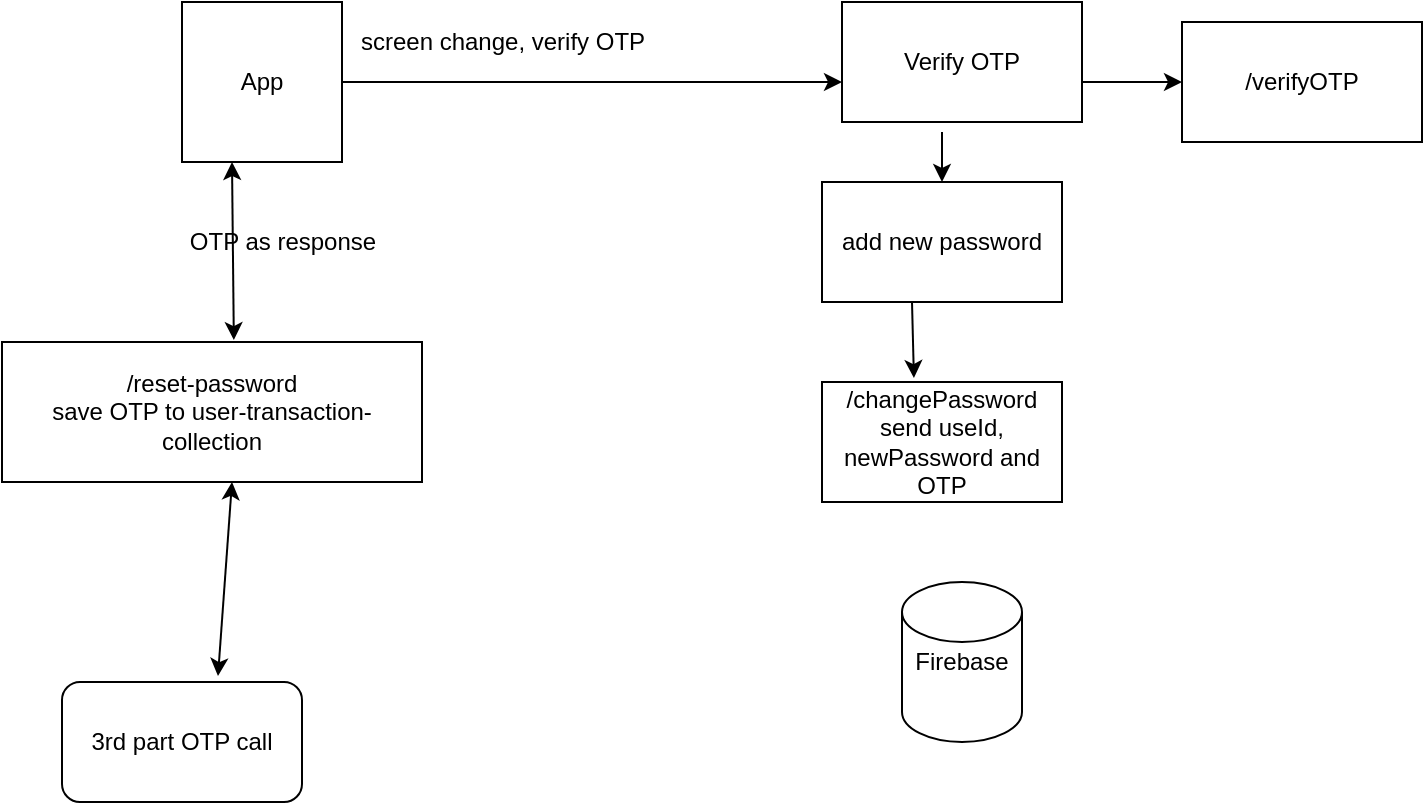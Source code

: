 <mxfile version="13.6.2" type="github"><diagram id="j13b55JHu1ii1DExRu0w" name="Page-1"><mxGraphModel dx="1186" dy="764" grid="1" gridSize="10" guides="1" tooltips="1" connect="1" arrows="1" fold="1" page="1" pageScale="1" pageWidth="850" pageHeight="1100" math="0" shadow="0"><root><mxCell id="0"/><mxCell id="1" parent="0"/><mxCell id="eASyahYvygHrLSWtb84y-1" value="/reset-password&lt;br&gt;save OTP to user-transaction-collection" style="rounded=0;whiteSpace=wrap;html=1;" parent="1" vertex="1"><mxGeometry x="60" y="200" width="210" height="70" as="geometry"/></mxCell><mxCell id="eASyahYvygHrLSWtb84y-2" value="3rd part OTP call" style="rounded=1;whiteSpace=wrap;html=1;" parent="1" vertex="1"><mxGeometry x="90" y="370" width="120" height="60" as="geometry"/></mxCell><mxCell id="eASyahYvygHrLSWtb84y-3" value="" style="endArrow=classic;startArrow=classic;html=1;exitX=0.65;exitY=-0.05;exitDx=0;exitDy=0;exitPerimeter=0;" parent="1" source="eASyahYvygHrLSWtb84y-2" edge="1"><mxGeometry width="50" height="50" relative="1" as="geometry"><mxPoint x="125" y="320" as="sourcePoint"/><mxPoint x="175" y="270" as="targetPoint"/></mxGeometry></mxCell><mxCell id="eASyahYvygHrLSWtb84y-4" value="App" style="whiteSpace=wrap;html=1;aspect=fixed;" parent="1" vertex="1"><mxGeometry x="150" y="30" width="80" height="80" as="geometry"/></mxCell><mxCell id="eASyahYvygHrLSWtb84y-5" value="" style="endArrow=classic;startArrow=classic;html=1;exitX=0.552;exitY=-0.014;exitDx=0;exitDy=0;exitPerimeter=0;" parent="1" source="eASyahYvygHrLSWtb84y-1" edge="1"><mxGeometry width="50" height="50" relative="1" as="geometry"><mxPoint x="125" y="160" as="sourcePoint"/><mxPoint x="175" y="110" as="targetPoint"/></mxGeometry></mxCell><mxCell id="eASyahYvygHrLSWtb84y-6" value="OTP as response" style="text;html=1;align=center;verticalAlign=middle;resizable=0;points=[];autosize=1;" parent="1" vertex="1"><mxGeometry x="145" y="140" width="110" height="20" as="geometry"/></mxCell><mxCell id="eASyahYvygHrLSWtb84y-7" value="" style="endArrow=classic;html=1;" parent="1" edge="1"><mxGeometry width="50" height="50" relative="1" as="geometry"><mxPoint x="230" y="70" as="sourcePoint"/><mxPoint x="480" y="70" as="targetPoint"/></mxGeometry></mxCell><mxCell id="eASyahYvygHrLSWtb84y-8" value="screen change, verify OTP" style="text;html=1;align=center;verticalAlign=middle;resizable=0;points=[];autosize=1;" parent="1" vertex="1"><mxGeometry x="230" y="40" width="160" height="20" as="geometry"/></mxCell><mxCell id="eASyahYvygHrLSWtb84y-9" value="Verify OTP" style="rounded=0;whiteSpace=wrap;html=1;" parent="1" vertex="1"><mxGeometry x="480" y="30" width="120" height="60" as="geometry"/></mxCell><mxCell id="eASyahYvygHrLSWtb84y-10" value="add new password" style="rounded=0;whiteSpace=wrap;html=1;" parent="1" vertex="1"><mxGeometry x="470" y="120" width="120" height="60" as="geometry"/></mxCell><mxCell id="eASyahYvygHrLSWtb84y-11" value="" style="endArrow=classic;html=1;entryX=0.5;entryY=0;entryDx=0;entryDy=0;" parent="1" target="eASyahYvygHrLSWtb84y-10" edge="1"><mxGeometry width="50" height="50" relative="1" as="geometry"><mxPoint x="530" y="95" as="sourcePoint"/><mxPoint x="580" y="45" as="targetPoint"/></mxGeometry></mxCell><mxCell id="eASyahYvygHrLSWtb84y-12" value="/changePassword&lt;br&gt;send useId, newPassword and OTP" style="rounded=0;whiteSpace=wrap;html=1;" parent="1" vertex="1"><mxGeometry x="470" y="220" width="120" height="60" as="geometry"/></mxCell><mxCell id="eASyahYvygHrLSWtb84y-13" value="" style="endArrow=classic;html=1;entryX=0.383;entryY=-0.033;entryDx=0;entryDy=0;entryPerimeter=0;" parent="1" target="eASyahYvygHrLSWtb84y-12" edge="1"><mxGeometry width="50" height="50" relative="1" as="geometry"><mxPoint x="515" y="180" as="sourcePoint"/><mxPoint x="565" y="130" as="targetPoint"/></mxGeometry></mxCell><mxCell id="eASyahYvygHrLSWtb84y-14" value="Firebase" style="shape=cylinder2;whiteSpace=wrap;html=1;boundedLbl=1;backgroundOutline=1;size=15;" parent="1" vertex="1"><mxGeometry x="510" y="320" width="60" height="80" as="geometry"/></mxCell><mxCell id="eASyahYvygHrLSWtb84y-15" value="" style="endArrow=classic;html=1;" parent="1" target="eASyahYvygHrLSWtb84y-16" edge="1"><mxGeometry width="50" height="50" relative="1" as="geometry"><mxPoint x="600" y="70" as="sourcePoint"/><mxPoint x="670" y="70" as="targetPoint"/></mxGeometry></mxCell><mxCell id="eASyahYvygHrLSWtb84y-16" value="/verifyOTP" style="rounded=0;whiteSpace=wrap;html=1;" parent="1" vertex="1"><mxGeometry x="650" y="40" width="120" height="60" as="geometry"/></mxCell></root></mxGraphModel></diagram></mxfile>